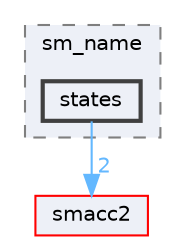 digraph "smacc2_performance_tools/_smacc2_sm_template/include/sm_name/states"
{
 // LATEX_PDF_SIZE
  bgcolor="transparent";
  edge [fontname=Helvetica,fontsize=10,labelfontname=Helvetica,labelfontsize=10];
  node [fontname=Helvetica,fontsize=10,shape=box,height=0.2,width=0.4];
  compound=true
  subgraph clusterdir_a01693c522231fcaa480fe04b77e83b4 {
    graph [ bgcolor="#edf0f7", pencolor="grey50", label="sm_name", fontname=Helvetica,fontsize=10 style="filled,dashed", URL="dir_a01693c522231fcaa480fe04b77e83b4.html",tooltip=""]
  dir_ca747ead46c4f8ffbab1fbc8b0410a9b [label="states", fillcolor="#edf0f7", color="grey25", style="filled,bold", URL="dir_ca747ead46c4f8ffbab1fbc8b0410a9b.html",tooltip=""];
  }
  dir_ce4c19d6108cf5285f3105ec9cd73bf1 [label="smacc2", fillcolor="#edf0f7", color="red", style="filled", URL="dir_ce4c19d6108cf5285f3105ec9cd73bf1.html",tooltip=""];
  dir_ca747ead46c4f8ffbab1fbc8b0410a9b->dir_ce4c19d6108cf5285f3105ec9cd73bf1 [headlabel="2", labeldistance=1.5 headhref="dir_000164_000123.html" color="steelblue1" fontcolor="steelblue1"];
}
